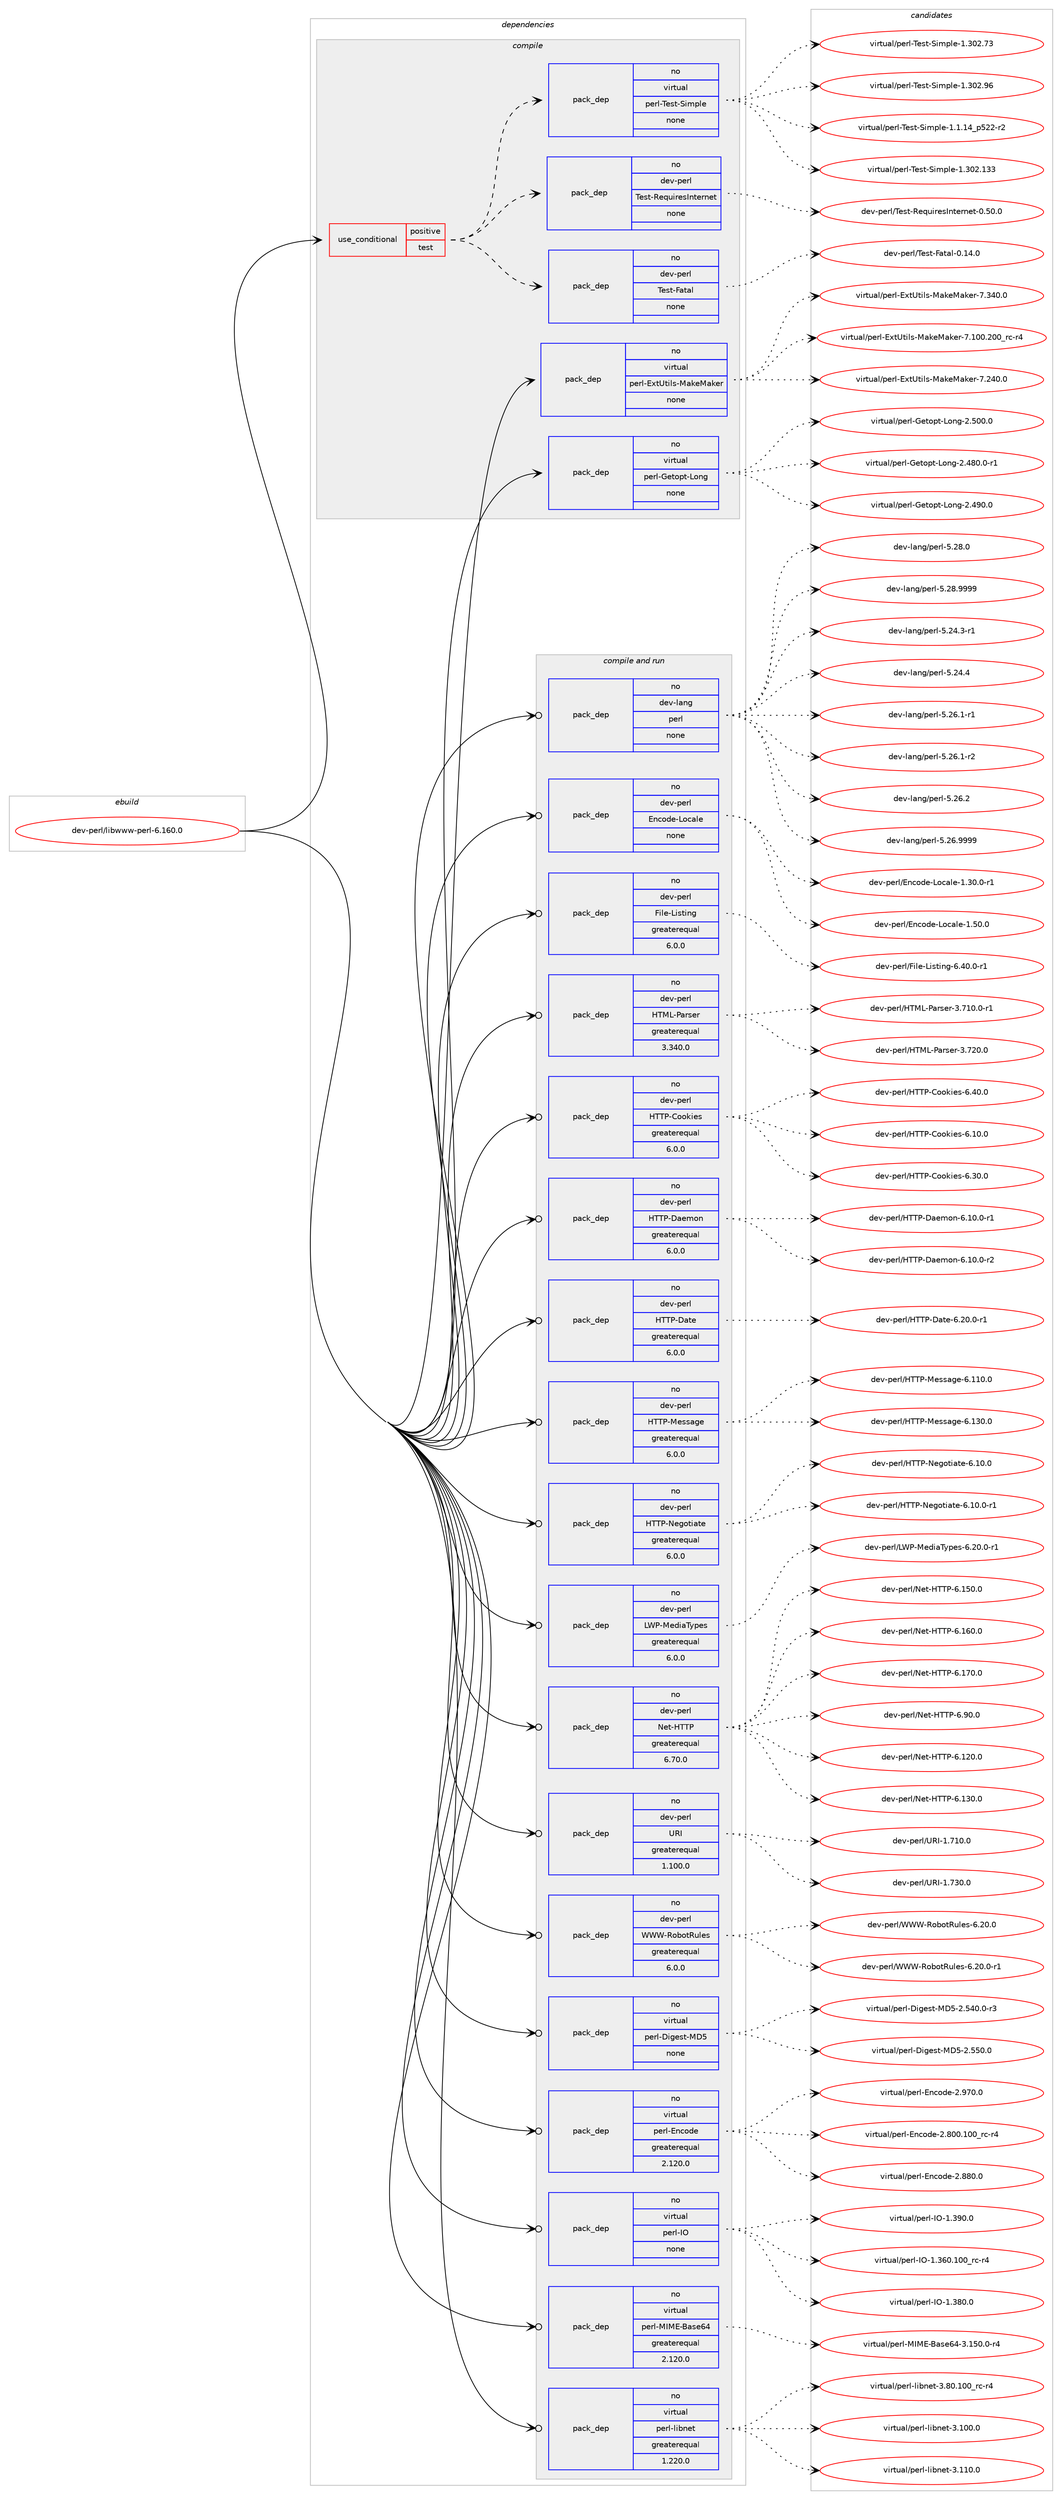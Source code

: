 digraph prolog {

# *************
# Graph options
# *************

newrank=true;
concentrate=true;
compound=true;
graph [rankdir=LR,fontname=Helvetica,fontsize=10,ranksep=1.5];#, ranksep=2.5, nodesep=0.2];
edge  [arrowhead=vee];
node  [fontname=Helvetica,fontsize=10];

# **********
# The ebuild
# **********

subgraph cluster_leftcol {
color=gray;
rank=same;
label=<<i>ebuild</i>>;
id [label="dev-perl/libwww-perl-6.160.0", color=red, width=4, href="../dev-perl/libwww-perl-6.160.0.svg"];
}

# ****************
# The dependencies
# ****************

subgraph cluster_midcol {
color=gray;
label=<<i>dependencies</i>>;
subgraph cluster_compile {
fillcolor="#eeeeee";
style=filled;
label=<<i>compile</i>>;
subgraph cond369195 {
dependency1391989 [label=<<TABLE BORDER="0" CELLBORDER="1" CELLSPACING="0" CELLPADDING="4"><TR><TD ROWSPAN="3" CELLPADDING="10">use_conditional</TD></TR><TR><TD>positive</TD></TR><TR><TD>test</TD></TR></TABLE>>, shape=none, color=red];
subgraph pack999728 {
dependency1391990 [label=<<TABLE BORDER="0" CELLBORDER="1" CELLSPACING="0" CELLPADDING="4" WIDTH="220"><TR><TD ROWSPAN="6" CELLPADDING="30">pack_dep</TD></TR><TR><TD WIDTH="110">no</TD></TR><TR><TD>dev-perl</TD></TR><TR><TD>Test-Fatal</TD></TR><TR><TD>none</TD></TR><TR><TD></TD></TR></TABLE>>, shape=none, color=blue];
}
dependency1391989:e -> dependency1391990:w [weight=20,style="dashed",arrowhead="vee"];
subgraph pack999729 {
dependency1391991 [label=<<TABLE BORDER="0" CELLBORDER="1" CELLSPACING="0" CELLPADDING="4" WIDTH="220"><TR><TD ROWSPAN="6" CELLPADDING="30">pack_dep</TD></TR><TR><TD WIDTH="110">no</TD></TR><TR><TD>dev-perl</TD></TR><TR><TD>Test-RequiresInternet</TD></TR><TR><TD>none</TD></TR><TR><TD></TD></TR></TABLE>>, shape=none, color=blue];
}
dependency1391989:e -> dependency1391991:w [weight=20,style="dashed",arrowhead="vee"];
subgraph pack999730 {
dependency1391992 [label=<<TABLE BORDER="0" CELLBORDER="1" CELLSPACING="0" CELLPADDING="4" WIDTH="220"><TR><TD ROWSPAN="6" CELLPADDING="30">pack_dep</TD></TR><TR><TD WIDTH="110">no</TD></TR><TR><TD>virtual</TD></TR><TR><TD>perl-Test-Simple</TD></TR><TR><TD>none</TD></TR><TR><TD></TD></TR></TABLE>>, shape=none, color=blue];
}
dependency1391989:e -> dependency1391992:w [weight=20,style="dashed",arrowhead="vee"];
}
id:e -> dependency1391989:w [weight=20,style="solid",arrowhead="vee"];
subgraph pack999731 {
dependency1391993 [label=<<TABLE BORDER="0" CELLBORDER="1" CELLSPACING="0" CELLPADDING="4" WIDTH="220"><TR><TD ROWSPAN="6" CELLPADDING="30">pack_dep</TD></TR><TR><TD WIDTH="110">no</TD></TR><TR><TD>virtual</TD></TR><TR><TD>perl-ExtUtils-MakeMaker</TD></TR><TR><TD>none</TD></TR><TR><TD></TD></TR></TABLE>>, shape=none, color=blue];
}
id:e -> dependency1391993:w [weight=20,style="solid",arrowhead="vee"];
subgraph pack999732 {
dependency1391994 [label=<<TABLE BORDER="0" CELLBORDER="1" CELLSPACING="0" CELLPADDING="4" WIDTH="220"><TR><TD ROWSPAN="6" CELLPADDING="30">pack_dep</TD></TR><TR><TD WIDTH="110">no</TD></TR><TR><TD>virtual</TD></TR><TR><TD>perl-Getopt-Long</TD></TR><TR><TD>none</TD></TR><TR><TD></TD></TR></TABLE>>, shape=none, color=blue];
}
id:e -> dependency1391994:w [weight=20,style="solid",arrowhead="vee"];
}
subgraph cluster_compileandrun {
fillcolor="#eeeeee";
style=filled;
label=<<i>compile and run</i>>;
subgraph pack999733 {
dependency1391995 [label=<<TABLE BORDER="0" CELLBORDER="1" CELLSPACING="0" CELLPADDING="4" WIDTH="220"><TR><TD ROWSPAN="6" CELLPADDING="30">pack_dep</TD></TR><TR><TD WIDTH="110">no</TD></TR><TR><TD>dev-lang</TD></TR><TR><TD>perl</TD></TR><TR><TD>none</TD></TR><TR><TD></TD></TR></TABLE>>, shape=none, color=blue];
}
id:e -> dependency1391995:w [weight=20,style="solid",arrowhead="odotvee"];
subgraph pack999734 {
dependency1391996 [label=<<TABLE BORDER="0" CELLBORDER="1" CELLSPACING="0" CELLPADDING="4" WIDTH="220"><TR><TD ROWSPAN="6" CELLPADDING="30">pack_dep</TD></TR><TR><TD WIDTH="110">no</TD></TR><TR><TD>dev-perl</TD></TR><TR><TD>Encode-Locale</TD></TR><TR><TD>none</TD></TR><TR><TD></TD></TR></TABLE>>, shape=none, color=blue];
}
id:e -> dependency1391996:w [weight=20,style="solid",arrowhead="odotvee"];
subgraph pack999735 {
dependency1391997 [label=<<TABLE BORDER="0" CELLBORDER="1" CELLSPACING="0" CELLPADDING="4" WIDTH="220"><TR><TD ROWSPAN="6" CELLPADDING="30">pack_dep</TD></TR><TR><TD WIDTH="110">no</TD></TR><TR><TD>dev-perl</TD></TR><TR><TD>File-Listing</TD></TR><TR><TD>greaterequal</TD></TR><TR><TD>6.0.0</TD></TR></TABLE>>, shape=none, color=blue];
}
id:e -> dependency1391997:w [weight=20,style="solid",arrowhead="odotvee"];
subgraph pack999736 {
dependency1391998 [label=<<TABLE BORDER="0" CELLBORDER="1" CELLSPACING="0" CELLPADDING="4" WIDTH="220"><TR><TD ROWSPAN="6" CELLPADDING="30">pack_dep</TD></TR><TR><TD WIDTH="110">no</TD></TR><TR><TD>dev-perl</TD></TR><TR><TD>HTML-Parser</TD></TR><TR><TD>greaterequal</TD></TR><TR><TD>3.340.0</TD></TR></TABLE>>, shape=none, color=blue];
}
id:e -> dependency1391998:w [weight=20,style="solid",arrowhead="odotvee"];
subgraph pack999737 {
dependency1391999 [label=<<TABLE BORDER="0" CELLBORDER="1" CELLSPACING="0" CELLPADDING="4" WIDTH="220"><TR><TD ROWSPAN="6" CELLPADDING="30">pack_dep</TD></TR><TR><TD WIDTH="110">no</TD></TR><TR><TD>dev-perl</TD></TR><TR><TD>HTTP-Cookies</TD></TR><TR><TD>greaterequal</TD></TR><TR><TD>6.0.0</TD></TR></TABLE>>, shape=none, color=blue];
}
id:e -> dependency1391999:w [weight=20,style="solid",arrowhead="odotvee"];
subgraph pack999738 {
dependency1392000 [label=<<TABLE BORDER="0" CELLBORDER="1" CELLSPACING="0" CELLPADDING="4" WIDTH="220"><TR><TD ROWSPAN="6" CELLPADDING="30">pack_dep</TD></TR><TR><TD WIDTH="110">no</TD></TR><TR><TD>dev-perl</TD></TR><TR><TD>HTTP-Daemon</TD></TR><TR><TD>greaterequal</TD></TR><TR><TD>6.0.0</TD></TR></TABLE>>, shape=none, color=blue];
}
id:e -> dependency1392000:w [weight=20,style="solid",arrowhead="odotvee"];
subgraph pack999739 {
dependency1392001 [label=<<TABLE BORDER="0" CELLBORDER="1" CELLSPACING="0" CELLPADDING="4" WIDTH="220"><TR><TD ROWSPAN="6" CELLPADDING="30">pack_dep</TD></TR><TR><TD WIDTH="110">no</TD></TR><TR><TD>dev-perl</TD></TR><TR><TD>HTTP-Date</TD></TR><TR><TD>greaterequal</TD></TR><TR><TD>6.0.0</TD></TR></TABLE>>, shape=none, color=blue];
}
id:e -> dependency1392001:w [weight=20,style="solid",arrowhead="odotvee"];
subgraph pack999740 {
dependency1392002 [label=<<TABLE BORDER="0" CELLBORDER="1" CELLSPACING="0" CELLPADDING="4" WIDTH="220"><TR><TD ROWSPAN="6" CELLPADDING="30">pack_dep</TD></TR><TR><TD WIDTH="110">no</TD></TR><TR><TD>dev-perl</TD></TR><TR><TD>HTTP-Message</TD></TR><TR><TD>greaterequal</TD></TR><TR><TD>6.0.0</TD></TR></TABLE>>, shape=none, color=blue];
}
id:e -> dependency1392002:w [weight=20,style="solid",arrowhead="odotvee"];
subgraph pack999741 {
dependency1392003 [label=<<TABLE BORDER="0" CELLBORDER="1" CELLSPACING="0" CELLPADDING="4" WIDTH="220"><TR><TD ROWSPAN="6" CELLPADDING="30">pack_dep</TD></TR><TR><TD WIDTH="110">no</TD></TR><TR><TD>dev-perl</TD></TR><TR><TD>HTTP-Negotiate</TD></TR><TR><TD>greaterequal</TD></TR><TR><TD>6.0.0</TD></TR></TABLE>>, shape=none, color=blue];
}
id:e -> dependency1392003:w [weight=20,style="solid",arrowhead="odotvee"];
subgraph pack999742 {
dependency1392004 [label=<<TABLE BORDER="0" CELLBORDER="1" CELLSPACING="0" CELLPADDING="4" WIDTH="220"><TR><TD ROWSPAN="6" CELLPADDING="30">pack_dep</TD></TR><TR><TD WIDTH="110">no</TD></TR><TR><TD>dev-perl</TD></TR><TR><TD>LWP-MediaTypes</TD></TR><TR><TD>greaterequal</TD></TR><TR><TD>6.0.0</TD></TR></TABLE>>, shape=none, color=blue];
}
id:e -> dependency1392004:w [weight=20,style="solid",arrowhead="odotvee"];
subgraph pack999743 {
dependency1392005 [label=<<TABLE BORDER="0" CELLBORDER="1" CELLSPACING="0" CELLPADDING="4" WIDTH="220"><TR><TD ROWSPAN="6" CELLPADDING="30">pack_dep</TD></TR><TR><TD WIDTH="110">no</TD></TR><TR><TD>dev-perl</TD></TR><TR><TD>Net-HTTP</TD></TR><TR><TD>greaterequal</TD></TR><TR><TD>6.70.0</TD></TR></TABLE>>, shape=none, color=blue];
}
id:e -> dependency1392005:w [weight=20,style="solid",arrowhead="odotvee"];
subgraph pack999744 {
dependency1392006 [label=<<TABLE BORDER="0" CELLBORDER="1" CELLSPACING="0" CELLPADDING="4" WIDTH="220"><TR><TD ROWSPAN="6" CELLPADDING="30">pack_dep</TD></TR><TR><TD WIDTH="110">no</TD></TR><TR><TD>dev-perl</TD></TR><TR><TD>URI</TD></TR><TR><TD>greaterequal</TD></TR><TR><TD>1.100.0</TD></TR></TABLE>>, shape=none, color=blue];
}
id:e -> dependency1392006:w [weight=20,style="solid",arrowhead="odotvee"];
subgraph pack999745 {
dependency1392007 [label=<<TABLE BORDER="0" CELLBORDER="1" CELLSPACING="0" CELLPADDING="4" WIDTH="220"><TR><TD ROWSPAN="6" CELLPADDING="30">pack_dep</TD></TR><TR><TD WIDTH="110">no</TD></TR><TR><TD>dev-perl</TD></TR><TR><TD>WWW-RobotRules</TD></TR><TR><TD>greaterequal</TD></TR><TR><TD>6.0.0</TD></TR></TABLE>>, shape=none, color=blue];
}
id:e -> dependency1392007:w [weight=20,style="solid",arrowhead="odotvee"];
subgraph pack999746 {
dependency1392008 [label=<<TABLE BORDER="0" CELLBORDER="1" CELLSPACING="0" CELLPADDING="4" WIDTH="220"><TR><TD ROWSPAN="6" CELLPADDING="30">pack_dep</TD></TR><TR><TD WIDTH="110">no</TD></TR><TR><TD>virtual</TD></TR><TR><TD>perl-Digest-MD5</TD></TR><TR><TD>none</TD></TR><TR><TD></TD></TR></TABLE>>, shape=none, color=blue];
}
id:e -> dependency1392008:w [weight=20,style="solid",arrowhead="odotvee"];
subgraph pack999747 {
dependency1392009 [label=<<TABLE BORDER="0" CELLBORDER="1" CELLSPACING="0" CELLPADDING="4" WIDTH="220"><TR><TD ROWSPAN="6" CELLPADDING="30">pack_dep</TD></TR><TR><TD WIDTH="110">no</TD></TR><TR><TD>virtual</TD></TR><TR><TD>perl-Encode</TD></TR><TR><TD>greaterequal</TD></TR><TR><TD>2.120.0</TD></TR></TABLE>>, shape=none, color=blue];
}
id:e -> dependency1392009:w [weight=20,style="solid",arrowhead="odotvee"];
subgraph pack999748 {
dependency1392010 [label=<<TABLE BORDER="0" CELLBORDER="1" CELLSPACING="0" CELLPADDING="4" WIDTH="220"><TR><TD ROWSPAN="6" CELLPADDING="30">pack_dep</TD></TR><TR><TD WIDTH="110">no</TD></TR><TR><TD>virtual</TD></TR><TR><TD>perl-IO</TD></TR><TR><TD>none</TD></TR><TR><TD></TD></TR></TABLE>>, shape=none, color=blue];
}
id:e -> dependency1392010:w [weight=20,style="solid",arrowhead="odotvee"];
subgraph pack999749 {
dependency1392011 [label=<<TABLE BORDER="0" CELLBORDER="1" CELLSPACING="0" CELLPADDING="4" WIDTH="220"><TR><TD ROWSPAN="6" CELLPADDING="30">pack_dep</TD></TR><TR><TD WIDTH="110">no</TD></TR><TR><TD>virtual</TD></TR><TR><TD>perl-MIME-Base64</TD></TR><TR><TD>greaterequal</TD></TR><TR><TD>2.120.0</TD></TR></TABLE>>, shape=none, color=blue];
}
id:e -> dependency1392011:w [weight=20,style="solid",arrowhead="odotvee"];
subgraph pack999750 {
dependency1392012 [label=<<TABLE BORDER="0" CELLBORDER="1" CELLSPACING="0" CELLPADDING="4" WIDTH="220"><TR><TD ROWSPAN="6" CELLPADDING="30">pack_dep</TD></TR><TR><TD WIDTH="110">no</TD></TR><TR><TD>virtual</TD></TR><TR><TD>perl-libnet</TD></TR><TR><TD>greaterequal</TD></TR><TR><TD>1.220.0</TD></TR></TABLE>>, shape=none, color=blue];
}
id:e -> dependency1392012:w [weight=20,style="solid",arrowhead="odotvee"];
}
subgraph cluster_run {
fillcolor="#eeeeee";
style=filled;
label=<<i>run</i>>;
}
}

# **************
# The candidates
# **************

subgraph cluster_choices {
rank=same;
color=gray;
label=<<i>candidates</i>>;

subgraph choice999728 {
color=black;
nodesep=1;
choice1001011184511210111410847841011151164570971169710845484649524648 [label="dev-perl/Test-Fatal-0.14.0", color=red, width=4,href="../dev-perl/Test-Fatal-0.14.0.svg"];
dependency1391990:e -> choice1001011184511210111410847841011151164570971169710845484649524648:w [style=dotted,weight="100"];
}
subgraph choice999729 {
color=black;
nodesep=1;
choice10010111845112101114108478410111511645821011131171051141011157311011610111411010111645484653484648 [label="dev-perl/Test-RequiresInternet-0.50.0", color=red, width=4,href="../dev-perl/Test-RequiresInternet-0.50.0.svg"];
dependency1391991:e -> choice10010111845112101114108478410111511645821011131171051141011157311011610111411010111645484653484648:w [style=dotted,weight="100"];
}
subgraph choice999730 {
color=black;
nodesep=1;
choice11810511411611797108471121011141084584101115116458310510911210810145494649464952951125350504511450 [label="virtual/perl-Test-Simple-1.1.14_p522-r2", color=red, width=4,href="../virtual/perl-Test-Simple-1.1.14_p522-r2.svg"];
choice11810511411611797108471121011141084584101115116458310510911210810145494651485046495151 [label="virtual/perl-Test-Simple-1.302.133", color=red, width=4,href="../virtual/perl-Test-Simple-1.302.133.svg"];
choice118105114116117971084711210111410845841011151164583105109112108101454946514850465551 [label="virtual/perl-Test-Simple-1.302.73", color=red, width=4,href="../virtual/perl-Test-Simple-1.302.73.svg"];
choice118105114116117971084711210111410845841011151164583105109112108101454946514850465754 [label="virtual/perl-Test-Simple-1.302.96", color=red, width=4,href="../virtual/perl-Test-Simple-1.302.96.svg"];
dependency1391992:e -> choice11810511411611797108471121011141084584101115116458310510911210810145494649464952951125350504511450:w [style=dotted,weight="100"];
dependency1391992:e -> choice11810511411611797108471121011141084584101115116458310510911210810145494651485046495151:w [style=dotted,weight="100"];
dependency1391992:e -> choice118105114116117971084711210111410845841011151164583105109112108101454946514850465551:w [style=dotted,weight="100"];
dependency1391992:e -> choice118105114116117971084711210111410845841011151164583105109112108101454946514850465754:w [style=dotted,weight="100"];
}
subgraph choice999731 {
color=black;
nodesep=1;
choice118105114116117971084711210111410845691201168511610510811545779710710177971071011144555464948484650484895114994511452 [label="virtual/perl-ExtUtils-MakeMaker-7.100.200_rc-r4", color=red, width=4,href="../virtual/perl-ExtUtils-MakeMaker-7.100.200_rc-r4.svg"];
choice118105114116117971084711210111410845691201168511610510811545779710710177971071011144555465052484648 [label="virtual/perl-ExtUtils-MakeMaker-7.240.0", color=red, width=4,href="../virtual/perl-ExtUtils-MakeMaker-7.240.0.svg"];
choice118105114116117971084711210111410845691201168511610510811545779710710177971071011144555465152484648 [label="virtual/perl-ExtUtils-MakeMaker-7.340.0", color=red, width=4,href="../virtual/perl-ExtUtils-MakeMaker-7.340.0.svg"];
dependency1391993:e -> choice118105114116117971084711210111410845691201168511610510811545779710710177971071011144555464948484650484895114994511452:w [style=dotted,weight="100"];
dependency1391993:e -> choice118105114116117971084711210111410845691201168511610510811545779710710177971071011144555465052484648:w [style=dotted,weight="100"];
dependency1391993:e -> choice118105114116117971084711210111410845691201168511610510811545779710710177971071011144555465152484648:w [style=dotted,weight="100"];
}
subgraph choice999732 {
color=black;
nodesep=1;
choice11810511411611797108471121011141084571101116111112116457611111010345504652564846484511449 [label="virtual/perl-Getopt-Long-2.480.0-r1", color=red, width=4,href="../virtual/perl-Getopt-Long-2.480.0-r1.svg"];
choice1181051141161179710847112101114108457110111611111211645761111101034550465257484648 [label="virtual/perl-Getopt-Long-2.490.0", color=red, width=4,href="../virtual/perl-Getopt-Long-2.490.0.svg"];
choice1181051141161179710847112101114108457110111611111211645761111101034550465348484648 [label="virtual/perl-Getopt-Long-2.500.0", color=red, width=4,href="../virtual/perl-Getopt-Long-2.500.0.svg"];
dependency1391994:e -> choice11810511411611797108471121011141084571101116111112116457611111010345504652564846484511449:w [style=dotted,weight="100"];
dependency1391994:e -> choice1181051141161179710847112101114108457110111611111211645761111101034550465257484648:w [style=dotted,weight="100"];
dependency1391994:e -> choice1181051141161179710847112101114108457110111611111211645761111101034550465348484648:w [style=dotted,weight="100"];
}
subgraph choice999733 {
color=black;
nodesep=1;
choice100101118451089711010347112101114108455346505246514511449 [label="dev-lang/perl-5.24.3-r1", color=red, width=4,href="../dev-lang/perl-5.24.3-r1.svg"];
choice10010111845108971101034711210111410845534650524652 [label="dev-lang/perl-5.24.4", color=red, width=4,href="../dev-lang/perl-5.24.4.svg"];
choice100101118451089711010347112101114108455346505446494511449 [label="dev-lang/perl-5.26.1-r1", color=red, width=4,href="../dev-lang/perl-5.26.1-r1.svg"];
choice100101118451089711010347112101114108455346505446494511450 [label="dev-lang/perl-5.26.1-r2", color=red, width=4,href="../dev-lang/perl-5.26.1-r2.svg"];
choice10010111845108971101034711210111410845534650544650 [label="dev-lang/perl-5.26.2", color=red, width=4,href="../dev-lang/perl-5.26.2.svg"];
choice10010111845108971101034711210111410845534650544657575757 [label="dev-lang/perl-5.26.9999", color=red, width=4,href="../dev-lang/perl-5.26.9999.svg"];
choice10010111845108971101034711210111410845534650564648 [label="dev-lang/perl-5.28.0", color=red, width=4,href="../dev-lang/perl-5.28.0.svg"];
choice10010111845108971101034711210111410845534650564657575757 [label="dev-lang/perl-5.28.9999", color=red, width=4,href="../dev-lang/perl-5.28.9999.svg"];
dependency1391995:e -> choice100101118451089711010347112101114108455346505246514511449:w [style=dotted,weight="100"];
dependency1391995:e -> choice10010111845108971101034711210111410845534650524652:w [style=dotted,weight="100"];
dependency1391995:e -> choice100101118451089711010347112101114108455346505446494511449:w [style=dotted,weight="100"];
dependency1391995:e -> choice100101118451089711010347112101114108455346505446494511450:w [style=dotted,weight="100"];
dependency1391995:e -> choice10010111845108971101034711210111410845534650544650:w [style=dotted,weight="100"];
dependency1391995:e -> choice10010111845108971101034711210111410845534650544657575757:w [style=dotted,weight="100"];
dependency1391995:e -> choice10010111845108971101034711210111410845534650564648:w [style=dotted,weight="100"];
dependency1391995:e -> choice10010111845108971101034711210111410845534650564657575757:w [style=dotted,weight="100"];
}
subgraph choice999734 {
color=black;
nodesep=1;
choice1001011184511210111410847691109911110010145761119997108101454946514846484511449 [label="dev-perl/Encode-Locale-1.30.0-r1", color=red, width=4,href="../dev-perl/Encode-Locale-1.30.0-r1.svg"];
choice100101118451121011141084769110991111001014576111999710810145494653484648 [label="dev-perl/Encode-Locale-1.50.0", color=red, width=4,href="../dev-perl/Encode-Locale-1.50.0.svg"];
dependency1391996:e -> choice1001011184511210111410847691109911110010145761119997108101454946514846484511449:w [style=dotted,weight="100"];
dependency1391996:e -> choice100101118451121011141084769110991111001014576111999710810145494653484648:w [style=dotted,weight="100"];
}
subgraph choice999735 {
color=black;
nodesep=1;
choice1001011184511210111410847701051081014576105115116105110103455446524846484511449 [label="dev-perl/File-Listing-6.40.0-r1", color=red, width=4,href="../dev-perl/File-Listing-6.40.0-r1.svg"];
dependency1391997:e -> choice1001011184511210111410847701051081014576105115116105110103455446524846484511449:w [style=dotted,weight="100"];
}
subgraph choice999736 {
color=black;
nodesep=1;
choice10010111845112101114108477284777645809711411510111445514655494846484511449 [label="dev-perl/HTML-Parser-3.710.0-r1", color=red, width=4,href="../dev-perl/HTML-Parser-3.710.0-r1.svg"];
choice1001011184511210111410847728477764580971141151011144551465550484648 [label="dev-perl/HTML-Parser-3.720.0", color=red, width=4,href="../dev-perl/HTML-Parser-3.720.0.svg"];
dependency1391998:e -> choice10010111845112101114108477284777645809711411510111445514655494846484511449:w [style=dotted,weight="100"];
dependency1391998:e -> choice1001011184511210111410847728477764580971141151011144551465550484648:w [style=dotted,weight="100"];
}
subgraph choice999737 {
color=black;
nodesep=1;
choice100101118451121011141084772848480456711111110710510111545544649484648 [label="dev-perl/HTTP-Cookies-6.10.0", color=red, width=4,href="../dev-perl/HTTP-Cookies-6.10.0.svg"];
choice100101118451121011141084772848480456711111110710510111545544651484648 [label="dev-perl/HTTP-Cookies-6.30.0", color=red, width=4,href="../dev-perl/HTTP-Cookies-6.30.0.svg"];
choice100101118451121011141084772848480456711111110710510111545544652484648 [label="dev-perl/HTTP-Cookies-6.40.0", color=red, width=4,href="../dev-perl/HTTP-Cookies-6.40.0.svg"];
dependency1391999:e -> choice100101118451121011141084772848480456711111110710510111545544649484648:w [style=dotted,weight="100"];
dependency1391999:e -> choice100101118451121011141084772848480456711111110710510111545544651484648:w [style=dotted,weight="100"];
dependency1391999:e -> choice100101118451121011141084772848480456711111110710510111545544652484648:w [style=dotted,weight="100"];
}
subgraph choice999738 {
color=black;
nodesep=1;
choice100101118451121011141084772848480456897101109111110455446494846484511449 [label="dev-perl/HTTP-Daemon-6.10.0-r1", color=red, width=4,href="../dev-perl/HTTP-Daemon-6.10.0-r1.svg"];
choice100101118451121011141084772848480456897101109111110455446494846484511450 [label="dev-perl/HTTP-Daemon-6.10.0-r2", color=red, width=4,href="../dev-perl/HTTP-Daemon-6.10.0-r2.svg"];
dependency1392000:e -> choice100101118451121011141084772848480456897101109111110455446494846484511449:w [style=dotted,weight="100"];
dependency1392000:e -> choice100101118451121011141084772848480456897101109111110455446494846484511450:w [style=dotted,weight="100"];
}
subgraph choice999739 {
color=black;
nodesep=1;
choice100101118451121011141084772848480456897116101455446504846484511449 [label="dev-perl/HTTP-Date-6.20.0-r1", color=red, width=4,href="../dev-perl/HTTP-Date-6.20.0-r1.svg"];
dependency1392001:e -> choice100101118451121011141084772848480456897116101455446504846484511449:w [style=dotted,weight="100"];
}
subgraph choice999740 {
color=black;
nodesep=1;
choice1001011184511210111410847728484804577101115115971031014554464949484648 [label="dev-perl/HTTP-Message-6.110.0", color=red, width=4,href="../dev-perl/HTTP-Message-6.110.0.svg"];
choice1001011184511210111410847728484804577101115115971031014554464951484648 [label="dev-perl/HTTP-Message-6.130.0", color=red, width=4,href="../dev-perl/HTTP-Message-6.130.0.svg"];
dependency1392002:e -> choice1001011184511210111410847728484804577101115115971031014554464949484648:w [style=dotted,weight="100"];
dependency1392002:e -> choice1001011184511210111410847728484804577101115115971031014554464951484648:w [style=dotted,weight="100"];
}
subgraph choice999741 {
color=black;
nodesep=1;
choice10010111845112101114108477284848045781011031111161059711610145544649484648 [label="dev-perl/HTTP-Negotiate-6.10.0", color=red, width=4,href="../dev-perl/HTTP-Negotiate-6.10.0.svg"];
choice100101118451121011141084772848480457810110311111610597116101455446494846484511449 [label="dev-perl/HTTP-Negotiate-6.10.0-r1", color=red, width=4,href="../dev-perl/HTTP-Negotiate-6.10.0-r1.svg"];
dependency1392003:e -> choice10010111845112101114108477284848045781011031111161059711610145544649484648:w [style=dotted,weight="100"];
dependency1392003:e -> choice100101118451121011141084772848480457810110311111610597116101455446494846484511449:w [style=dotted,weight="100"];
}
subgraph choice999742 {
color=black;
nodesep=1;
choice100101118451121011141084776878045771011001059784121112101115455446504846484511449 [label="dev-perl/LWP-MediaTypes-6.20.0-r1", color=red, width=4,href="../dev-perl/LWP-MediaTypes-6.20.0-r1.svg"];
dependency1392004:e -> choice100101118451121011141084776878045771011001059784121112101115455446504846484511449:w [style=dotted,weight="100"];
}
subgraph choice999743 {
color=black;
nodesep=1;
choice10010111845112101114108477810111645728484804554464950484648 [label="dev-perl/Net-HTTP-6.120.0", color=red, width=4,href="../dev-perl/Net-HTTP-6.120.0.svg"];
choice10010111845112101114108477810111645728484804554464951484648 [label="dev-perl/Net-HTTP-6.130.0", color=red, width=4,href="../dev-perl/Net-HTTP-6.130.0.svg"];
choice10010111845112101114108477810111645728484804554464953484648 [label="dev-perl/Net-HTTP-6.150.0", color=red, width=4,href="../dev-perl/Net-HTTP-6.150.0.svg"];
choice10010111845112101114108477810111645728484804554464954484648 [label="dev-perl/Net-HTTP-6.160.0", color=red, width=4,href="../dev-perl/Net-HTTP-6.160.0.svg"];
choice10010111845112101114108477810111645728484804554464955484648 [label="dev-perl/Net-HTTP-6.170.0", color=red, width=4,href="../dev-perl/Net-HTTP-6.170.0.svg"];
choice100101118451121011141084778101116457284848045544657484648 [label="dev-perl/Net-HTTP-6.90.0", color=red, width=4,href="../dev-perl/Net-HTTP-6.90.0.svg"];
dependency1392005:e -> choice10010111845112101114108477810111645728484804554464950484648:w [style=dotted,weight="100"];
dependency1392005:e -> choice10010111845112101114108477810111645728484804554464951484648:w [style=dotted,weight="100"];
dependency1392005:e -> choice10010111845112101114108477810111645728484804554464953484648:w [style=dotted,weight="100"];
dependency1392005:e -> choice10010111845112101114108477810111645728484804554464954484648:w [style=dotted,weight="100"];
dependency1392005:e -> choice10010111845112101114108477810111645728484804554464955484648:w [style=dotted,weight="100"];
dependency1392005:e -> choice100101118451121011141084778101116457284848045544657484648:w [style=dotted,weight="100"];
}
subgraph choice999744 {
color=black;
nodesep=1;
choice10010111845112101114108478582734549465549484648 [label="dev-perl/URI-1.710.0", color=red, width=4,href="../dev-perl/URI-1.710.0.svg"];
choice10010111845112101114108478582734549465551484648 [label="dev-perl/URI-1.730.0", color=red, width=4,href="../dev-perl/URI-1.730.0.svg"];
dependency1392006:e -> choice10010111845112101114108478582734549465549484648:w [style=dotted,weight="100"];
dependency1392006:e -> choice10010111845112101114108478582734549465551484648:w [style=dotted,weight="100"];
}
subgraph choice999745 {
color=black;
nodesep=1;
choice10010111845112101114108478787874582111981111168211710810111545544650484648 [label="dev-perl/WWW-RobotRules-6.20.0", color=red, width=4,href="../dev-perl/WWW-RobotRules-6.20.0.svg"];
choice100101118451121011141084787878745821119811111682117108101115455446504846484511449 [label="dev-perl/WWW-RobotRules-6.20.0-r1", color=red, width=4,href="../dev-perl/WWW-RobotRules-6.20.0-r1.svg"];
dependency1392007:e -> choice10010111845112101114108478787874582111981111168211710810111545544650484648:w [style=dotted,weight="100"];
dependency1392007:e -> choice100101118451121011141084787878745821119811111682117108101115455446504846484511449:w [style=dotted,weight="100"];
}
subgraph choice999746 {
color=black;
nodesep=1;
choice118105114116117971084711210111410845681051031011151164577685345504653524846484511451 [label="virtual/perl-Digest-MD5-2.540.0-r3", color=red, width=4,href="../virtual/perl-Digest-MD5-2.540.0-r3.svg"];
choice11810511411611797108471121011141084568105103101115116457768534550465353484648 [label="virtual/perl-Digest-MD5-2.550.0", color=red, width=4,href="../virtual/perl-Digest-MD5-2.550.0.svg"];
dependency1392008:e -> choice118105114116117971084711210111410845681051031011151164577685345504653524846484511451:w [style=dotted,weight="100"];
dependency1392008:e -> choice11810511411611797108471121011141084568105103101115116457768534550465353484648:w [style=dotted,weight="100"];
}
subgraph choice999747 {
color=black;
nodesep=1;
choice11810511411611797108471121011141084569110991111001014550465648484649484895114994511452 [label="virtual/perl-Encode-2.800.100_rc-r4", color=red, width=4,href="../virtual/perl-Encode-2.800.100_rc-r4.svg"];
choice11810511411611797108471121011141084569110991111001014550465656484648 [label="virtual/perl-Encode-2.880.0", color=red, width=4,href="../virtual/perl-Encode-2.880.0.svg"];
choice11810511411611797108471121011141084569110991111001014550465755484648 [label="virtual/perl-Encode-2.970.0", color=red, width=4,href="../virtual/perl-Encode-2.970.0.svg"];
dependency1392009:e -> choice11810511411611797108471121011141084569110991111001014550465648484649484895114994511452:w [style=dotted,weight="100"];
dependency1392009:e -> choice11810511411611797108471121011141084569110991111001014550465656484648:w [style=dotted,weight="100"];
dependency1392009:e -> choice11810511411611797108471121011141084569110991111001014550465755484648:w [style=dotted,weight="100"];
}
subgraph choice999748 {
color=black;
nodesep=1;
choice11810511411611797108471121011141084573794549465154484649484895114994511452 [label="virtual/perl-IO-1.360.100_rc-r4", color=red, width=4,href="../virtual/perl-IO-1.360.100_rc-r4.svg"];
choice11810511411611797108471121011141084573794549465156484648 [label="virtual/perl-IO-1.380.0", color=red, width=4,href="../virtual/perl-IO-1.380.0.svg"];
choice11810511411611797108471121011141084573794549465157484648 [label="virtual/perl-IO-1.390.0", color=red, width=4,href="../virtual/perl-IO-1.390.0.svg"];
dependency1392010:e -> choice11810511411611797108471121011141084573794549465154484649484895114994511452:w [style=dotted,weight="100"];
dependency1392010:e -> choice11810511411611797108471121011141084573794549465156484648:w [style=dotted,weight="100"];
dependency1392010:e -> choice11810511411611797108471121011141084573794549465157484648:w [style=dotted,weight="100"];
}
subgraph choice999749 {
color=black;
nodesep=1;
choice11810511411611797108471121011141084577737769456697115101545245514649534846484511452 [label="virtual/perl-MIME-Base64-3.150.0-r4", color=red, width=4,href="../virtual/perl-MIME-Base64-3.150.0-r4.svg"];
dependency1392011:e -> choice11810511411611797108471121011141084577737769456697115101545245514649534846484511452:w [style=dotted,weight="100"];
}
subgraph choice999750 {
color=black;
nodesep=1;
choice118105114116117971084711210111410845108105981101011164551464948484648 [label="virtual/perl-libnet-3.100.0", color=red, width=4,href="../virtual/perl-libnet-3.100.0.svg"];
choice118105114116117971084711210111410845108105981101011164551464949484648 [label="virtual/perl-libnet-3.110.0", color=red, width=4,href="../virtual/perl-libnet-3.110.0.svg"];
choice1181051141161179710847112101114108451081059811010111645514656484649484895114994511452 [label="virtual/perl-libnet-3.80.100_rc-r4", color=red, width=4,href="../virtual/perl-libnet-3.80.100_rc-r4.svg"];
dependency1392012:e -> choice118105114116117971084711210111410845108105981101011164551464948484648:w [style=dotted,weight="100"];
dependency1392012:e -> choice118105114116117971084711210111410845108105981101011164551464949484648:w [style=dotted,weight="100"];
dependency1392012:e -> choice1181051141161179710847112101114108451081059811010111645514656484649484895114994511452:w [style=dotted,weight="100"];
}
}

}
